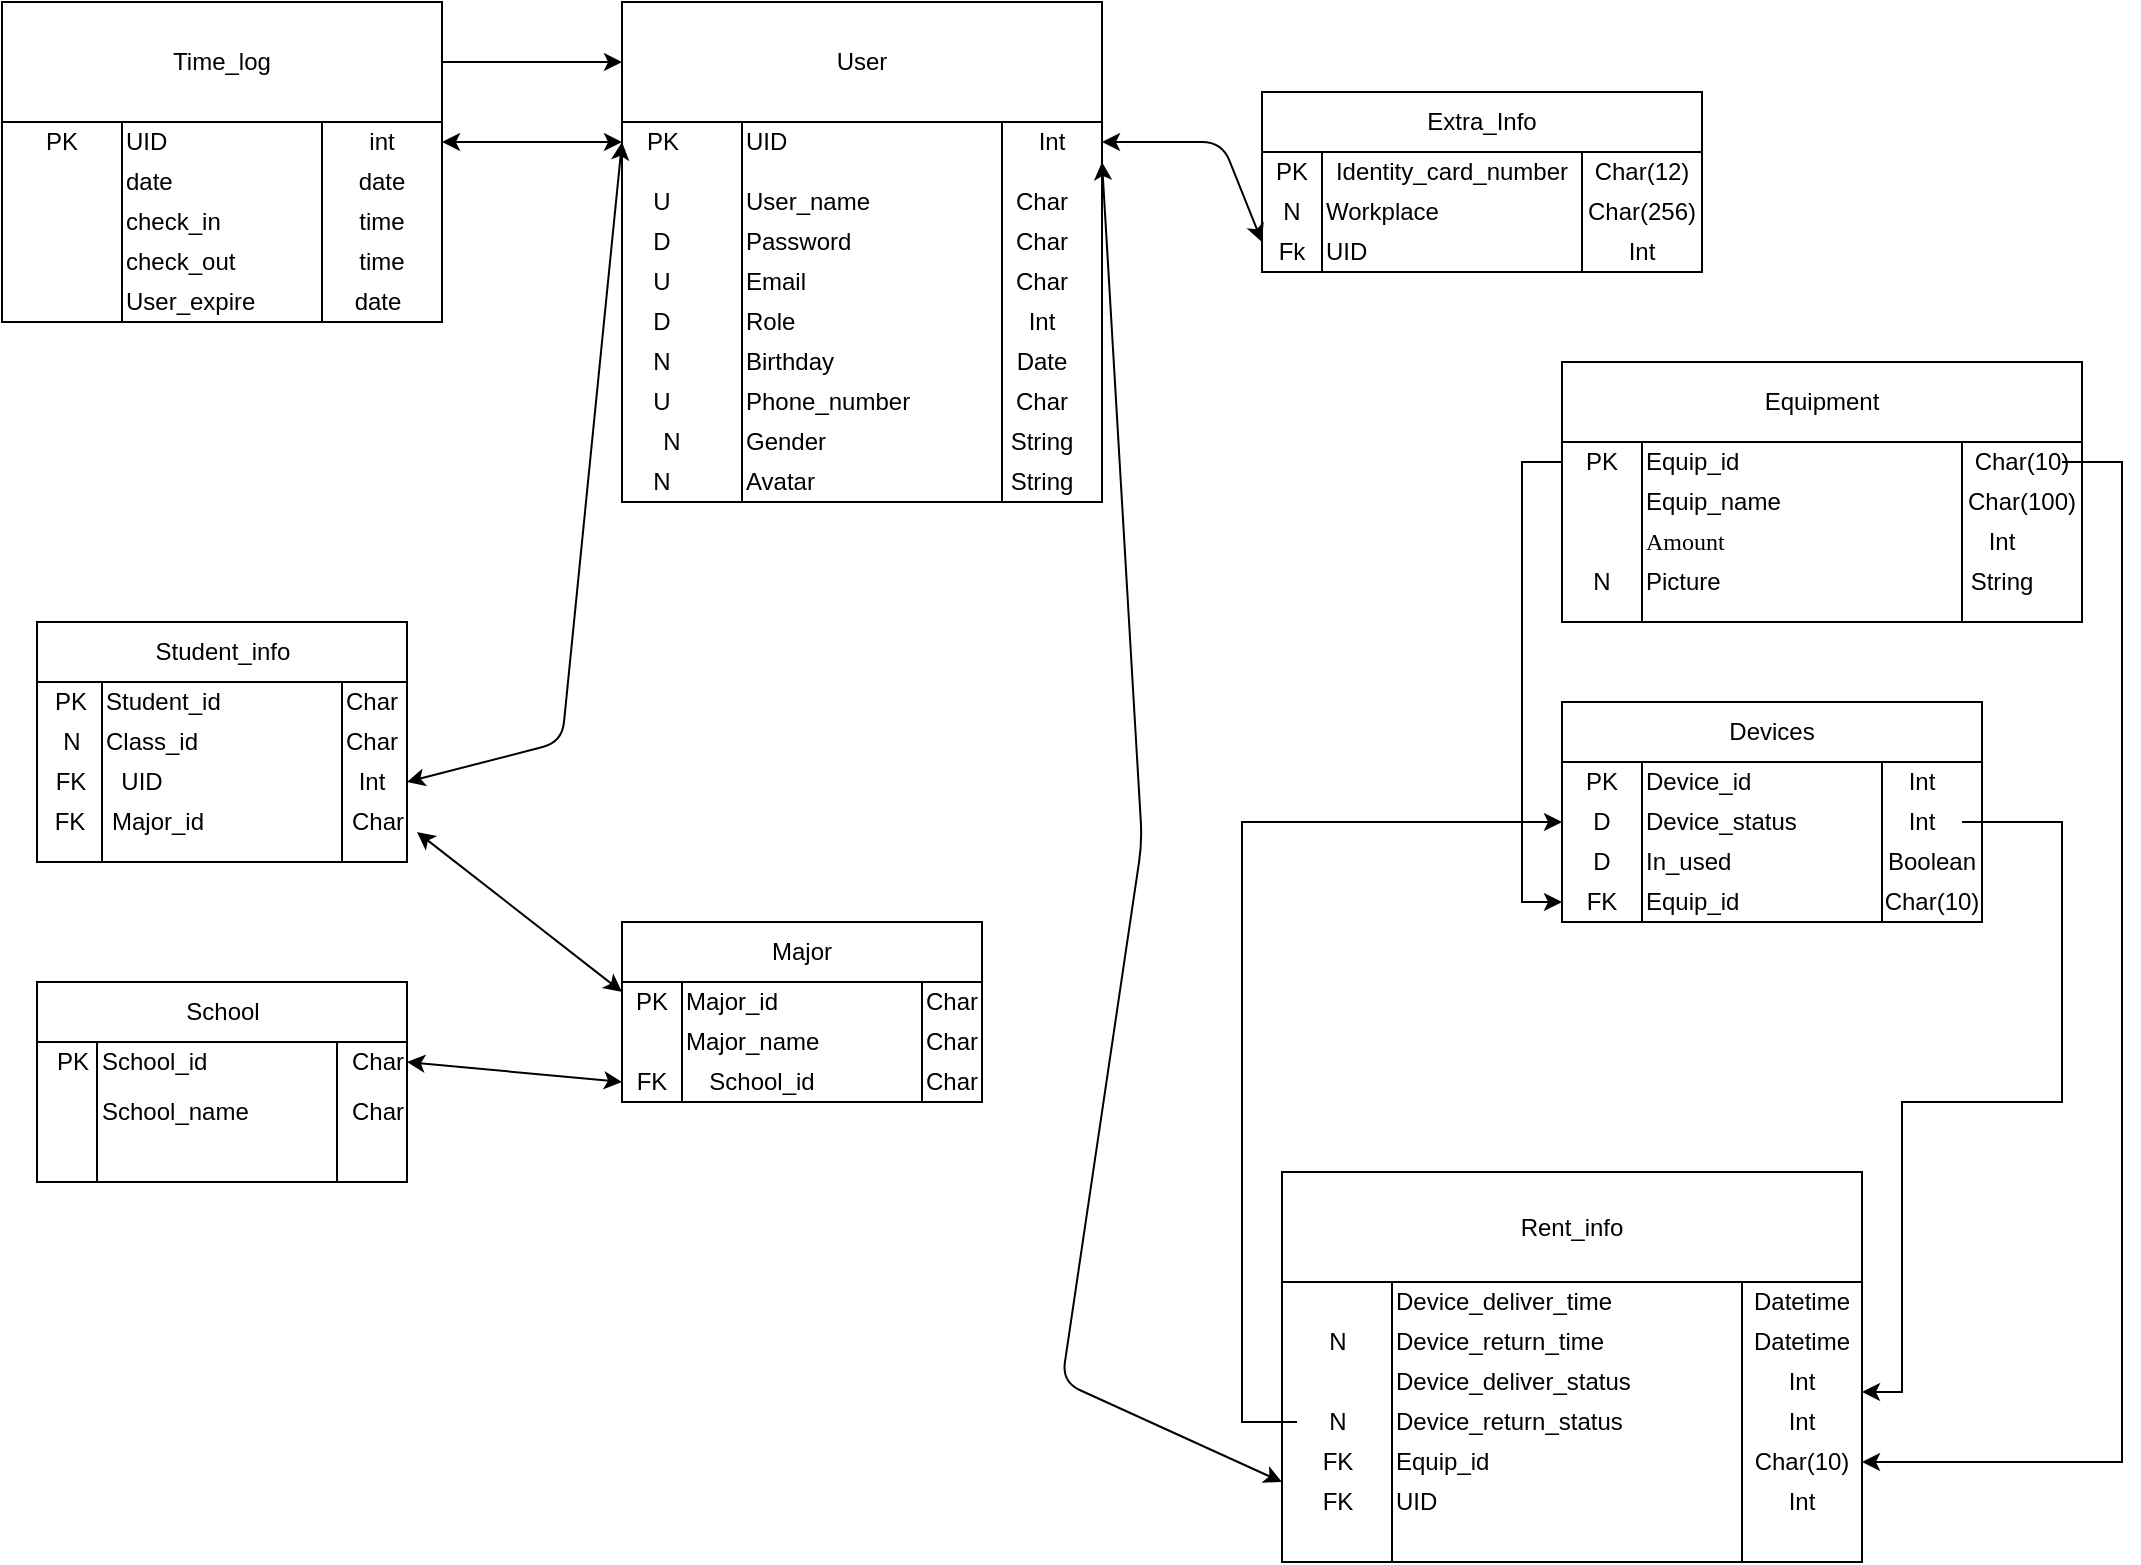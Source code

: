 <mxfile version="12.7.0" type="google"><diagram name="Page-1" id="2ca16b54-16f6-2749-3443-fa8db7711227"><mxGraphModel dx="1038" dy="615" grid="1" gridSize="10" guides="1" tooltips="1" connect="1" arrows="1" fold="1" page="1" pageScale="1" pageWidth="1100" pageHeight="850" background="#ffffff" math="0" shadow="0"><root><mxCell id="0"/><mxCell id="1" parent="0"/><mxCell id="hoWiqjxC1rPXnGem4fWG-3" value="Time_log" style="rounded=0;whiteSpace=wrap;html=1;" parent="1" vertex="1"><mxGeometry x="30" y="50" width="220" height="60" as="geometry"/></mxCell><mxCell id="hoWiqjxC1rPXnGem4fWG-4" value="" style="whiteSpace=wrap;html=1;aspect=fixed;" parent="1" vertex="1"><mxGeometry x="90" y="110" width="100" height="100" as="geometry"/></mxCell><mxCell id="hoWiqjxC1rPXnGem4fWG-5" value="&lt;div align=&quot;left&quot;&gt;&lt;br&gt;&lt;/div&gt;" style="rounded=0;whiteSpace=wrap;html=1;direction=south;" parent="1" vertex="1"><mxGeometry x="30" y="110" width="60" height="100" as="geometry"/></mxCell><mxCell id="hoWiqjxC1rPXnGem4fWG-6" value="" style="rounded=0;whiteSpace=wrap;html=1;direction=south;" parent="1" vertex="1"><mxGeometry x="190" y="110" width="60" height="100" as="geometry"/></mxCell><mxCell id="hoWiqjxC1rPXnGem4fWG-7" value="UID" style="text;html=1;strokeColor=none;fillColor=none;align=left;verticalAlign=middle;whiteSpace=wrap;rounded=0;" parent="1" vertex="1"><mxGeometry x="90" y="110" width="100" height="20" as="geometry"/></mxCell><mxCell id="hoWiqjxC1rPXnGem4fWG-8" value="&lt;div&gt;date&lt;/div&gt;" style="text;html=1;strokeColor=none;fillColor=none;align=left;verticalAlign=middle;whiteSpace=wrap;rounded=0;" parent="1" vertex="1"><mxGeometry x="90" y="130" width="100" height="20" as="geometry"/></mxCell><mxCell id="hoWiqjxC1rPXnGem4fWG-9" value="check_in" style="text;html=1;strokeColor=none;fillColor=none;align=left;verticalAlign=middle;whiteSpace=wrap;rounded=0;" parent="1" vertex="1"><mxGeometry x="90" y="150" width="100" height="20" as="geometry"/></mxCell><mxCell id="hoWiqjxC1rPXnGem4fWG-10" value="check_out" style="text;html=1;strokeColor=none;fillColor=none;align=left;verticalAlign=middle;whiteSpace=wrap;rounded=0;" parent="1" vertex="1"><mxGeometry x="90" y="170" width="100" height="20" as="geometry"/></mxCell><mxCell id="hoWiqjxC1rPXnGem4fWG-11" value="PK" style="text;html=1;strokeColor=none;fillColor=none;align=center;verticalAlign=middle;whiteSpace=wrap;rounded=0;" parent="1" vertex="1"><mxGeometry x="30" y="110" width="60" height="20" as="geometry"/></mxCell><mxCell id="hoWiqjxC1rPXnGem4fWG-12" value="int" style="text;html=1;strokeColor=none;fillColor=none;align=center;verticalAlign=middle;whiteSpace=wrap;rounded=0;" parent="1" vertex="1"><mxGeometry x="190" y="110" width="60" height="20" as="geometry"/></mxCell><mxCell id="hoWiqjxC1rPXnGem4fWG-13" value="date" style="text;html=1;strokeColor=none;fillColor=none;align=center;verticalAlign=middle;whiteSpace=wrap;rounded=0;" parent="1" vertex="1"><mxGeometry x="190" y="130" width="60" height="20" as="geometry"/></mxCell><mxCell id="hoWiqjxC1rPXnGem4fWG-14" value="time" style="text;html=1;strokeColor=none;fillColor=none;align=center;verticalAlign=middle;whiteSpace=wrap;rounded=0;" parent="1" vertex="1"><mxGeometry x="190" y="170" width="60" height="20" as="geometry"/></mxCell><mxCell id="hoWiqjxC1rPXnGem4fWG-15" value="time" style="text;html=1;strokeColor=none;fillColor=none;align=center;verticalAlign=middle;whiteSpace=wrap;rounded=0;" parent="1" vertex="1"><mxGeometry x="190" y="150" width="60" height="20" as="geometry"/></mxCell><mxCell id="hoWiqjxC1rPXnGem4fWG-17" value="" style="rounded=0;whiteSpace=wrap;html=1;" parent="1" vertex="1"><mxGeometry x="400" y="110" width="130" height="190" as="geometry"/></mxCell><mxCell id="hoWiqjxC1rPXnGem4fWG-18" value="User" style="rounded=0;whiteSpace=wrap;html=1;" parent="1" vertex="1"><mxGeometry x="340" y="50" width="240" height="60" as="geometry"/></mxCell><mxCell id="hoWiqjxC1rPXnGem4fWG-19" value="" style="rounded=0;whiteSpace=wrap;html=1;direction=south;" parent="1" vertex="1"><mxGeometry x="340" y="110" width="60" height="190" as="geometry"/></mxCell><mxCell id="hoWiqjxC1rPXnGem4fWG-20" value="" style="rounded=0;whiteSpace=wrap;html=1;direction=south;" parent="1" vertex="1"><mxGeometry x="530" y="110" width="50" height="190" as="geometry"/></mxCell><mxCell id="hoWiqjxC1rPXnGem4fWG-27" value="PK" style="text;html=1;align=center;verticalAlign=middle;resizable=0;points=[];autosize=1;" parent="1" vertex="1"><mxGeometry x="345" y="110" width="30" height="20" as="geometry"/></mxCell><mxCell id="hoWiqjxC1rPXnGem4fWG-30" value="Password" style="text;html=1;strokeColor=none;fillColor=none;align=left;verticalAlign=middle;whiteSpace=wrap;rounded=0;" parent="1" vertex="1"><mxGeometry x="400" y="160" width="90" height="20" as="geometry"/></mxCell><mxCell id="hoWiqjxC1rPXnGem4fWG-31" value="&lt;div align=&quot;left&quot;&gt;User_name&lt;/div&gt;" style="text;html=1;strokeColor=none;fillColor=none;align=left;verticalAlign=middle;whiteSpace=wrap;rounded=0;" parent="1" vertex="1"><mxGeometry x="400" y="140" width="90" height="20" as="geometry"/></mxCell><mxCell id="hoWiqjxC1rPXnGem4fWG-32" value="&lt;div align=&quot;left&quot;&gt;Email&lt;/div&gt;" style="text;html=1;strokeColor=none;fillColor=none;align=left;verticalAlign=middle;whiteSpace=wrap;rounded=0;" parent="1" vertex="1"><mxGeometry x="400" y="180" width="80" height="20" as="geometry"/></mxCell><mxCell id="hoWiqjxC1rPXnGem4fWG-33" value="Role" style="text;html=1;strokeColor=none;fillColor=none;align=left;verticalAlign=middle;whiteSpace=wrap;rounded=0;" parent="1" vertex="1"><mxGeometry x="400" y="200" width="100" height="20" as="geometry"/></mxCell><mxCell id="hoWiqjxC1rPXnGem4fWG-35" value="Birthday" style="text;html=1;strokeColor=none;fillColor=none;align=left;verticalAlign=middle;whiteSpace=wrap;rounded=0;" parent="1" vertex="1"><mxGeometry x="400" y="220" width="100" height="20" as="geometry"/></mxCell><mxCell id="hoWiqjxC1rPXnGem4fWG-36" value="Phone_number" style="text;html=1;strokeColor=none;fillColor=none;align=left;verticalAlign=middle;whiteSpace=wrap;rounded=0;" parent="1" vertex="1"><mxGeometry x="400" y="240" width="100" height="20" as="geometry"/></mxCell><mxCell id="hoWiqjxC1rPXnGem4fWG-38" value="D" style="text;html=1;strokeColor=none;fillColor=none;align=center;verticalAlign=middle;whiteSpace=wrap;rounded=0;" parent="1" vertex="1"><mxGeometry x="340" y="200" width="40" height="20" as="geometry"/></mxCell><mxCell id="hoWiqjxC1rPXnGem4fWG-39" value="U" style="text;html=1;strokeColor=none;fillColor=none;align=center;verticalAlign=middle;whiteSpace=wrap;rounded=0;" parent="1" vertex="1"><mxGeometry x="340" y="180" width="40" height="20" as="geometry"/></mxCell><mxCell id="hoWiqjxC1rPXnGem4fWG-40" value="U" style="text;html=1;strokeColor=none;fillColor=none;align=center;verticalAlign=middle;whiteSpace=wrap;rounded=0;" parent="1" vertex="1"><mxGeometry x="340" y="240" width="40" height="20" as="geometry"/></mxCell><mxCell id="hoWiqjxC1rPXnGem4fWG-41" value="N" style="text;html=1;strokeColor=none;fillColor=none;align=center;verticalAlign=middle;whiteSpace=wrap;rounded=0;" parent="1" vertex="1"><mxGeometry x="340" y="220" width="40" height="20" as="geometry"/></mxCell><mxCell id="hoWiqjxC1rPXnGem4fWG-42" value="D" style="text;html=1;strokeColor=none;fillColor=none;align=center;verticalAlign=middle;whiteSpace=wrap;rounded=0;" parent="1" vertex="1"><mxGeometry x="340" y="160" width="40" height="20" as="geometry"/></mxCell><mxCell id="hoWiqjxC1rPXnGem4fWG-43" value="Int" style="text;html=1;strokeColor=none;fillColor=none;align=center;verticalAlign=middle;whiteSpace=wrap;rounded=0;" parent="1" vertex="1"><mxGeometry x="530" y="110" width="50" height="20" as="geometry"/></mxCell><mxCell id="hoWiqjxC1rPXnGem4fWG-47" value="Char" style="text;html=1;strokeColor=none;fillColor=none;align=center;verticalAlign=middle;whiteSpace=wrap;rounded=0;" parent="1" vertex="1"><mxGeometry x="530" y="140" width="40" height="20" as="geometry"/></mxCell><mxCell id="hoWiqjxC1rPXnGem4fWG-48" value="Char" style="text;html=1;strokeColor=none;fillColor=none;align=center;verticalAlign=middle;whiteSpace=wrap;rounded=0;" parent="1" vertex="1"><mxGeometry x="530" y="160" width="40" height="20" as="geometry"/></mxCell><mxCell id="hoWiqjxC1rPXnGem4fWG-50" value="Char" style="text;html=1;strokeColor=none;fillColor=none;align=center;verticalAlign=middle;whiteSpace=wrap;rounded=0;" parent="1" vertex="1"><mxGeometry x="530" y="180" width="40" height="20" as="geometry"/></mxCell><mxCell id="hoWiqjxC1rPXnGem4fWG-51" value="Int" style="text;html=1;strokeColor=none;fillColor=none;align=center;verticalAlign=middle;whiteSpace=wrap;rounded=0;" parent="1" vertex="1"><mxGeometry x="530" y="200" width="40" height="20" as="geometry"/></mxCell><mxCell id="hoWiqjxC1rPXnGem4fWG-52" value="Date" style="text;html=1;strokeColor=none;fillColor=none;align=center;verticalAlign=middle;whiteSpace=wrap;rounded=0;" parent="1" vertex="1"><mxGeometry x="530" y="220" width="40" height="20" as="geometry"/></mxCell><mxCell id="hoWiqjxC1rPXnGem4fWG-53" value="Char" style="text;html=1;strokeColor=none;fillColor=none;align=center;verticalAlign=middle;whiteSpace=wrap;rounded=0;" parent="1" vertex="1"><mxGeometry x="530" y="240" width="40" height="20" as="geometry"/></mxCell><mxCell id="hoWiqjxC1rPXnGem4fWG-54" value="" style="endArrow=classic;html=1;entryX=0;entryY=0.5;entryDx=0;entryDy=0;" parent="1" target="hoWiqjxC1rPXnGem4fWG-18" edge="1"><mxGeometry width="50" height="50" relative="1" as="geometry"><mxPoint x="250" y="80" as="sourcePoint"/><mxPoint x="300" y="30" as="targetPoint"/></mxGeometry></mxCell><mxCell id="hoWiqjxC1rPXnGem4fWG-55" value="" style="endArrow=classic;startArrow=classic;html=1;" parent="1" edge="1"><mxGeometry width="50" height="50" relative="1" as="geometry"><mxPoint x="250" y="120" as="sourcePoint"/><mxPoint x="340" y="120" as="targetPoint"/></mxGeometry></mxCell><mxCell id="hoWiqjxC1rPXnGem4fWG-56" value="Student_info" style="rounded=0;whiteSpace=wrap;html=1;" parent="1" vertex="1"><mxGeometry x="47.5" y="360" width="185" height="30" as="geometry"/></mxCell><mxCell id="hoWiqjxC1rPXnGem4fWG-59" value="&lt;div align=&quot;left&quot;&gt;UID&lt;/div&gt;" style="text;html=1;strokeColor=none;fillColor=none;align=left;verticalAlign=middle;whiteSpace=wrap;rounded=0;" parent="1" vertex="1"><mxGeometry x="400" y="110" width="80" height="20" as="geometry"/></mxCell><mxCell id="hoWiqjxC1rPXnGem4fWG-60" value="" style="rounded=0;whiteSpace=wrap;html=1;" parent="1" vertex="1"><mxGeometry x="80" y="390" width="120" height="90" as="geometry"/></mxCell><mxCell id="hoWiqjxC1rPXnGem4fWG-61" value="" style="rounded=0;whiteSpace=wrap;html=1;direction=south;" parent="1" vertex="1"><mxGeometry x="47.5" y="390" width="32.5" height="90" as="geometry"/></mxCell><mxCell id="hoWiqjxC1rPXnGem4fWG-62" value="" style="rounded=0;whiteSpace=wrap;html=1;direction=south;" parent="1" vertex="1"><mxGeometry x="200" y="390" width="32.5" height="90" as="geometry"/></mxCell><mxCell id="hoWiqjxC1rPXnGem4fWG-63" value="PK" style="text;html=1;strokeColor=none;fillColor=none;align=center;verticalAlign=middle;whiteSpace=wrap;rounded=0;" parent="1" vertex="1"><mxGeometry x="47.5" y="390" width="32.5" height="20" as="geometry"/></mxCell><mxCell id="hoWiqjxC1rPXnGem4fWG-66" value="Student_id" style="text;html=1;strokeColor=none;fillColor=none;align=left;verticalAlign=middle;whiteSpace=wrap;rounded=0;" parent="1" vertex="1"><mxGeometry x="80" y="390" width="100" height="20" as="geometry"/></mxCell><mxCell id="hoWiqjxC1rPXnGem4fWG-67" value="&lt;div align=&quot;left&quot;&gt;Class_id&lt;/div&gt;" style="text;html=1;strokeColor=none;fillColor=none;align=left;verticalAlign=middle;whiteSpace=wrap;rounded=0;" parent="1" vertex="1"><mxGeometry x="80" y="410" width="80" height="20" as="geometry"/></mxCell><mxCell id="hoWiqjxC1rPXnGem4fWG-68" value="Char" style="text;html=1;strokeColor=none;fillColor=none;align=center;verticalAlign=middle;whiteSpace=wrap;rounded=0;" parent="1" vertex="1"><mxGeometry x="200" y="390" width="30" height="20" as="geometry"/></mxCell><mxCell id="hoWiqjxC1rPXnGem4fWG-69" value="Char" style="text;html=1;strokeColor=none;fillColor=none;align=center;verticalAlign=middle;whiteSpace=wrap;rounded=0;" parent="1" vertex="1"><mxGeometry x="200" y="410" width="30" height="20" as="geometry"/></mxCell><mxCell id="hoWiqjxC1rPXnGem4fWG-70" value="UID" style="text;html=1;strokeColor=none;fillColor=none;align=center;verticalAlign=middle;whiteSpace=wrap;rounded=0;" parent="1" vertex="1"><mxGeometry x="80" y="430" width="40" height="20" as="geometry"/></mxCell><mxCell id="hoWiqjxC1rPXnGem4fWG-71" value="FK" style="text;html=1;strokeColor=none;fillColor=none;align=center;verticalAlign=middle;whiteSpace=wrap;rounded=0;" parent="1" vertex="1"><mxGeometry x="47.5" y="430" width="32.5" height="20" as="geometry"/></mxCell><mxCell id="hoWiqjxC1rPXnGem4fWG-72" value="Int" style="text;html=1;strokeColor=none;fillColor=none;align=center;verticalAlign=middle;whiteSpace=wrap;rounded=0;" parent="1" vertex="1"><mxGeometry x="200" y="430" width="30" height="20" as="geometry"/></mxCell><mxCell id="hoWiqjxC1rPXnGem4fWG-75" value="" style="endArrow=classic;startArrow=classic;html=1;" parent="1" edge="1"><mxGeometry width="50" height="50" relative="1" as="geometry"><mxPoint x="232.5" y="440" as="sourcePoint"/><mxPoint x="340" y="120" as="targetPoint"/><Array as="points"><mxPoint x="310" y="420"/></Array></mxGeometry></mxCell><mxCell id="hoWiqjxC1rPXnGem4fWG-76" value="&lt;div align=&quot;center&quot;&gt;School&lt;/div&gt;" style="rounded=0;whiteSpace=wrap;html=1;align=center;" parent="1" vertex="1"><mxGeometry x="47.5" y="540" width="185" height="30" as="geometry"/></mxCell><mxCell id="hoWiqjxC1rPXnGem4fWG-77" value="" style="rounded=0;whiteSpace=wrap;html=1;align=left;direction=south;" parent="1" vertex="1"><mxGeometry x="47.5" y="570" width="30" height="70" as="geometry"/></mxCell><mxCell id="hoWiqjxC1rPXnGem4fWG-78" value="" style="rounded=0;whiteSpace=wrap;html=1;align=left;" parent="1" vertex="1"><mxGeometry x="77.5" y="570" width="120" height="70" as="geometry"/></mxCell><mxCell id="hoWiqjxC1rPXnGem4fWG-79" value="" style="rounded=0;whiteSpace=wrap;html=1;align=left;direction=south;" parent="1" vertex="1"><mxGeometry x="197.5" y="570" width="35" height="70" as="geometry"/></mxCell><mxCell id="hoWiqjxC1rPXnGem4fWG-80" value="PK" style="text;html=1;strokeColor=none;fillColor=none;align=center;verticalAlign=middle;whiteSpace=wrap;rounded=0;" parent="1" vertex="1"><mxGeometry x="47.5" y="570" width="35" height="20" as="geometry"/></mxCell><mxCell id="hoWiqjxC1rPXnGem4fWG-81" value="School_id" style="text;html=1;strokeColor=none;fillColor=none;align=left;verticalAlign=middle;whiteSpace=wrap;rounded=0;" parent="1" vertex="1"><mxGeometry x="77.5" y="570" width="75" height="20" as="geometry"/></mxCell><mxCell id="hoWiqjxC1rPXnGem4fWG-82" value="School_name" style="text;html=1;strokeColor=none;fillColor=none;align=left;verticalAlign=middle;whiteSpace=wrap;rounded=0;" parent="1" vertex="1"><mxGeometry x="77.5" y="595" width="95" height="20" as="geometry"/></mxCell><mxCell id="hoWiqjxC1rPXnGem4fWG-83" value="Char" style="text;html=1;strokeColor=none;fillColor=none;align=center;verticalAlign=middle;whiteSpace=wrap;rounded=0;" parent="1" vertex="1"><mxGeometry x="197.5" y="570" width="40" height="20" as="geometry"/></mxCell><mxCell id="hoWiqjxC1rPXnGem4fWG-84" value="Char" style="text;html=1;strokeColor=none;fillColor=none;align=center;verticalAlign=middle;whiteSpace=wrap;rounded=0;" parent="1" vertex="1"><mxGeometry x="197.5" y="595" width="40" height="20" as="geometry"/></mxCell><mxCell id="hoWiqjxC1rPXnGem4fWG-85" value="&lt;div align=&quot;center&quot;&gt;Major&lt;/div&gt;" style="rounded=0;whiteSpace=wrap;html=1;align=center;" parent="1" vertex="1"><mxGeometry x="340" y="510" width="180" height="30" as="geometry"/></mxCell><mxCell id="hoWiqjxC1rPXnGem4fWG-86" value="" style="rounded=0;whiteSpace=wrap;html=1;align=left;" parent="1" vertex="1"><mxGeometry x="370" y="540" width="120" height="60" as="geometry"/></mxCell><mxCell id="hoWiqjxC1rPXnGem4fWG-87" value="" style="rounded=0;whiteSpace=wrap;html=1;align=left;direction=south;" parent="1" vertex="1"><mxGeometry x="340" y="540" width="30" height="60" as="geometry"/></mxCell><mxCell id="hoWiqjxC1rPXnGem4fWG-88" value="" style="rounded=0;whiteSpace=wrap;html=1;align=left;direction=south;" parent="1" vertex="1"><mxGeometry x="490" y="540" width="30" height="60" as="geometry"/></mxCell><mxCell id="hoWiqjxC1rPXnGem4fWG-89" value="PK" style="text;html=1;strokeColor=none;fillColor=none;align=center;verticalAlign=middle;whiteSpace=wrap;rounded=0;" parent="1" vertex="1"><mxGeometry x="335" y="540" width="40" height="20" as="geometry"/></mxCell><mxCell id="hoWiqjxC1rPXnGem4fWG-90" value="N" style="text;html=1;strokeColor=none;fillColor=none;align=center;verticalAlign=middle;whiteSpace=wrap;rounded=0;" parent="1" vertex="1"><mxGeometry x="45" y="410" width="40" height="20" as="geometry"/></mxCell><mxCell id="hoWiqjxC1rPXnGem4fWG-93" value="&lt;div align=&quot;left&quot;&gt;Major_id&lt;/div&gt;" style="text;html=1;strokeColor=none;fillColor=none;align=left;verticalAlign=middle;whiteSpace=wrap;rounded=0;" parent="1" vertex="1"><mxGeometry x="370" y="540" width="90" height="20" as="geometry"/></mxCell><mxCell id="hoWiqjxC1rPXnGem4fWG-94" value="Major_name" style="text;html=1;strokeColor=none;fillColor=none;align=left;verticalAlign=middle;whiteSpace=wrap;rounded=0;" parent="1" vertex="1"><mxGeometry x="370" y="560" width="110" height="20" as="geometry"/></mxCell><mxCell id="hoWiqjxC1rPXnGem4fWG-95" value="FK" style="text;html=1;strokeColor=none;fillColor=none;align=center;verticalAlign=middle;whiteSpace=wrap;rounded=0;" parent="1" vertex="1"><mxGeometry x="340" y="580" width="30" height="20" as="geometry"/></mxCell><mxCell id="hoWiqjxC1rPXnGem4fWG-96" value="School_id" style="text;html=1;strokeColor=none;fillColor=none;align=center;verticalAlign=middle;whiteSpace=wrap;rounded=0;" parent="1" vertex="1"><mxGeometry x="370" y="580" width="80" height="20" as="geometry"/></mxCell><mxCell id="hoWiqjxC1rPXnGem4fWG-97" value="Char" style="text;html=1;strokeColor=none;fillColor=none;align=center;verticalAlign=middle;whiteSpace=wrap;rounded=0;" parent="1" vertex="1"><mxGeometry x="490" y="540" width="30" height="20" as="geometry"/></mxCell><mxCell id="hoWiqjxC1rPXnGem4fWG-98" value="Char" style="text;html=1;strokeColor=none;fillColor=none;align=center;verticalAlign=middle;whiteSpace=wrap;rounded=0;" parent="1" vertex="1"><mxGeometry x="490" y="560" width="30" height="20" as="geometry"/></mxCell><mxCell id="hoWiqjxC1rPXnGem4fWG-99" value="Char" style="text;html=1;strokeColor=none;fillColor=none;align=center;verticalAlign=middle;whiteSpace=wrap;rounded=0;" parent="1" vertex="1"><mxGeometry x="490" y="580" width="30" height="20" as="geometry"/></mxCell><mxCell id="hoWiqjxC1rPXnGem4fWG-108" value="&lt;div align=&quot;center&quot;&gt;Extra_Info&lt;/div&gt;" style="rounded=0;whiteSpace=wrap;html=1;align=center;" parent="1" vertex="1"><mxGeometry x="660" y="95" width="220" height="30" as="geometry"/></mxCell><mxCell id="hoWiqjxC1rPXnGem4fWG-109" value="U" style="text;html=1;strokeColor=none;fillColor=none;align=center;verticalAlign=middle;whiteSpace=wrap;rounded=0;" parent="1" vertex="1"><mxGeometry x="340" y="140" width="40" height="20" as="geometry"/></mxCell><mxCell id="hoWiqjxC1rPXnGem4fWG-110" value="" style="rounded=0;whiteSpace=wrap;html=1;align=left;" parent="1" vertex="1"><mxGeometry x="690" y="125" width="130" height="60" as="geometry"/></mxCell><mxCell id="hoWiqjxC1rPXnGem4fWG-111" value="" style="rounded=0;whiteSpace=wrap;html=1;align=left;direction=south;" parent="1" vertex="1"><mxGeometry x="660" y="125" width="30" height="60" as="geometry"/></mxCell><mxCell id="hoWiqjxC1rPXnGem4fWG-113" value="" style="rounded=0;whiteSpace=wrap;html=1;align=left;direction=south;" parent="1" vertex="1"><mxGeometry x="820" y="125" width="60" height="60" as="geometry"/></mxCell><mxCell id="hoWiqjxC1rPXnGem4fWG-114" value="PK" style="text;html=1;strokeColor=none;fillColor=none;align=center;verticalAlign=middle;whiteSpace=wrap;rounded=0;" parent="1" vertex="1"><mxGeometry x="660" y="125" width="30" height="20" as="geometry"/></mxCell><mxCell id="hoWiqjxC1rPXnGem4fWG-115" value="Identity_card_number" style="text;html=1;strokeColor=none;fillColor=none;align=center;verticalAlign=middle;whiteSpace=wrap;rounded=0;" parent="1" vertex="1"><mxGeometry x="690" y="125" width="130" height="20" as="geometry"/></mxCell><mxCell id="hoWiqjxC1rPXnGem4fWG-116" value="N" style="text;html=1;strokeColor=none;fillColor=none;align=center;verticalAlign=middle;whiteSpace=wrap;rounded=0;" parent="1" vertex="1"><mxGeometry x="660" y="145" width="30" height="20" as="geometry"/></mxCell><mxCell id="hoWiqjxC1rPXnGem4fWG-117" value="&lt;div align=&quot;left&quot;&gt;Workplace&lt;/div&gt;" style="text;html=1;strokeColor=none;fillColor=none;align=left;verticalAlign=middle;whiteSpace=wrap;rounded=0;" parent="1" vertex="1"><mxGeometry x="690" y="145" width="110" height="20" as="geometry"/></mxCell><mxCell id="hoWiqjxC1rPXnGem4fWG-118" value="Char(12)" style="text;html=1;strokeColor=none;fillColor=none;align=center;verticalAlign=middle;whiteSpace=wrap;rounded=0;" parent="1" vertex="1"><mxGeometry x="830" y="125" width="40" height="20" as="geometry"/></mxCell><mxCell id="hoWiqjxC1rPXnGem4fWG-119" value="Char(256)" style="text;html=1;strokeColor=none;fillColor=none;align=center;verticalAlign=middle;whiteSpace=wrap;rounded=0;" parent="1" vertex="1"><mxGeometry x="825" y="145" width="50" height="20" as="geometry"/></mxCell><mxCell id="hoWiqjxC1rPXnGem4fWG-120" value="Fk" style="text;html=1;strokeColor=none;fillColor=none;align=center;verticalAlign=middle;whiteSpace=wrap;rounded=0;" parent="1" vertex="1"><mxGeometry x="660" y="165" width="30" height="20" as="geometry"/></mxCell><mxCell id="hoWiqjxC1rPXnGem4fWG-121" value="UID" style="text;html=1;strokeColor=none;fillColor=none;align=left;verticalAlign=middle;whiteSpace=wrap;rounded=0;" parent="1" vertex="1"><mxGeometry x="690" y="165" width="110" height="20" as="geometry"/></mxCell><mxCell id="hoWiqjxC1rPXnGem4fWG-122" value="&lt;div&gt;Int&lt;/div&gt;" style="text;html=1;strokeColor=none;fillColor=none;align=center;verticalAlign=middle;whiteSpace=wrap;rounded=0;" parent="1" vertex="1"><mxGeometry x="830" y="165" width="40" height="20" as="geometry"/></mxCell><mxCell id="hoWiqjxC1rPXnGem4fWG-126" value="" style="endArrow=classic;startArrow=classic;html=1;entryX=0;entryY=0.25;entryDx=0;entryDy=0;" parent="1" target="hoWiqjxC1rPXnGem4fWG-120" edge="1"><mxGeometry width="50" height="50" relative="1" as="geometry"><mxPoint x="580" y="120" as="sourcePoint"/><mxPoint x="630" y="70" as="targetPoint"/><Array as="points"><mxPoint x="640" y="120"/></Array></mxGeometry></mxCell><mxCell id="hoWiqjxC1rPXnGem4fWG-127" value="&lt;div align=&quot;center&quot;&gt;Equipment&lt;/div&gt;" style="rounded=0;whiteSpace=wrap;html=1;align=center;" parent="1" vertex="1"><mxGeometry x="810" y="230" width="260" height="40" as="geometry"/></mxCell><mxCell id="hoWiqjxC1rPXnGem4fWG-128" value="" style="rounded=0;whiteSpace=wrap;html=1;align=left;" parent="1" vertex="1"><mxGeometry x="850" y="270" width="160" height="90" as="geometry"/></mxCell><mxCell id="hoWiqjxC1rPXnGem4fWG-129" value="" style="rounded=0;whiteSpace=wrap;html=1;align=left;direction=south;" parent="1" vertex="1"><mxGeometry x="810" y="270" width="40" height="90" as="geometry"/></mxCell><mxCell id="hoWiqjxC1rPXnGem4fWG-130" value="" style="rounded=0;whiteSpace=wrap;html=1;align=left;direction=south;" parent="1" vertex="1"><mxGeometry x="1010" y="270" width="60" height="90" as="geometry"/></mxCell><mxCell id="hoWiqjxC1rPXnGem4fWG-162" style="edgeStyle=orthogonalEdgeStyle;rounded=0;orthogonalLoop=1;jettySize=auto;html=1;entryX=0;entryY=0.5;entryDx=0;entryDy=0;" parent="1" source="hoWiqjxC1rPXnGem4fWG-131" target="hoWiqjxC1rPXnGem4fWG-157" edge="1"><mxGeometry relative="1" as="geometry"><Array as="points"><mxPoint x="790" y="280"/><mxPoint x="790" y="500"/></Array></mxGeometry></mxCell><mxCell id="hoWiqjxC1rPXnGem4fWG-131" value="PK" style="text;html=1;strokeColor=none;fillColor=none;align=center;verticalAlign=middle;whiteSpace=wrap;rounded=0;" parent="1" vertex="1"><mxGeometry x="810" y="270" width="40" height="20" as="geometry"/></mxCell><mxCell id="hoWiqjxC1rPXnGem4fWG-132" value="&lt;div align=&quot;left&quot;&gt;Equip_id&lt;/div&gt;" style="text;html=1;strokeColor=none;fillColor=none;align=left;verticalAlign=middle;whiteSpace=wrap;rounded=0;" parent="1" vertex="1"><mxGeometry x="850" y="270" width="130" height="20" as="geometry"/></mxCell><mxCell id="hoWiqjxC1rPXnGem4fWG-133" value="&lt;div align=&quot;left&quot;&gt;Equip_name&lt;/div&gt;" style="text;html=1;strokeColor=none;fillColor=none;align=left;verticalAlign=middle;whiteSpace=wrap;rounded=0;" parent="1" vertex="1"><mxGeometry x="850" y="290" width="120" height="20" as="geometry"/></mxCell><mxCell id="hoWiqjxC1rPXnGem4fWG-134" value="&lt;font face=&quot;Times New Roman&quot;&gt;Amount&lt;/font&gt;" style="text;html=1;strokeColor=none;fillColor=none;align=left;verticalAlign=middle;whiteSpace=wrap;rounded=0;" parent="1" vertex="1"><mxGeometry x="850" y="310" width="80" height="20" as="geometry"/></mxCell><mxCell id="hoWiqjxC1rPXnGem4fWG-135" value="Picture" style="text;html=1;strokeColor=none;fillColor=none;align=left;verticalAlign=middle;whiteSpace=wrap;rounded=0;" parent="1" vertex="1"><mxGeometry x="850" y="330" width="80" height="20" as="geometry"/></mxCell><mxCell id="hoWiqjxC1rPXnGem4fWG-190" style="edgeStyle=orthogonalEdgeStyle;rounded=0;orthogonalLoop=1;jettySize=auto;html=1;entryX=1;entryY=0.5;entryDx=0;entryDy=0;" parent="1" source="hoWiqjxC1rPXnGem4fWG-136" target="hoWiqjxC1rPXnGem4fWG-189" edge="1"><mxGeometry relative="1" as="geometry"><Array as="points"><mxPoint x="1090" y="280"/><mxPoint x="1090" y="780"/></Array></mxGeometry></mxCell><mxCell id="hoWiqjxC1rPXnGem4fWG-136" value="Char(10)" style="text;html=1;strokeColor=none;fillColor=none;align=center;verticalAlign=middle;whiteSpace=wrap;rounded=0;" parent="1" vertex="1"><mxGeometry x="1020" y="270" width="40" height="20" as="geometry"/></mxCell><mxCell id="hoWiqjxC1rPXnGem4fWG-137" value="Char(100)" style="text;html=1;strokeColor=none;fillColor=none;align=center;verticalAlign=middle;whiteSpace=wrap;rounded=0;" parent="1" vertex="1"><mxGeometry x="1020" y="290" width="40" height="20" as="geometry"/></mxCell><mxCell id="hoWiqjxC1rPXnGem4fWG-138" value="Int" style="text;html=1;strokeColor=none;fillColor=none;align=center;verticalAlign=middle;whiteSpace=wrap;rounded=0;" parent="1" vertex="1"><mxGeometry x="1010" y="310" width="40" height="20" as="geometry"/></mxCell><mxCell id="hoWiqjxC1rPXnGem4fWG-139" value="String" style="text;html=1;strokeColor=none;fillColor=none;align=center;verticalAlign=middle;whiteSpace=wrap;rounded=0;" parent="1" vertex="1"><mxGeometry x="1010" y="330" width="40" height="20" as="geometry"/></mxCell><mxCell id="hoWiqjxC1rPXnGem4fWG-141" value="&lt;div align=&quot;center&quot;&gt;Devices&lt;/div&gt;" style="rounded=0;whiteSpace=wrap;html=1;align=center;" parent="1" vertex="1"><mxGeometry x="810" y="400" width="210" height="30" as="geometry"/></mxCell><mxCell id="hoWiqjxC1rPXnGem4fWG-142" value="" style="rounded=0;whiteSpace=wrap;html=1;align=left;" parent="1" vertex="1"><mxGeometry x="850" y="430" width="120" height="80" as="geometry"/></mxCell><mxCell id="hoWiqjxC1rPXnGem4fWG-143" value="" style="rounded=0;whiteSpace=wrap;html=1;align=left;direction=south;" parent="1" vertex="1"><mxGeometry x="810" y="430" width="40" height="80" as="geometry"/></mxCell><mxCell id="hoWiqjxC1rPXnGem4fWG-144" value="" style="rounded=0;whiteSpace=wrap;html=1;align=left;direction=south;" parent="1" vertex="1"><mxGeometry x="970" y="430" width="50" height="80" as="geometry"/></mxCell><mxCell id="hoWiqjxC1rPXnGem4fWG-145" value="&lt;div align=&quot;left&quot;&gt;User_expire&lt;/div&gt;" style="text;html=1;strokeColor=none;fillColor=none;align=left;verticalAlign=middle;whiteSpace=wrap;rounded=0;" parent="1" vertex="1"><mxGeometry x="90" y="190" width="100" height="20" as="geometry"/></mxCell><mxCell id="hoWiqjxC1rPXnGem4fWG-146" value="date" style="text;html=1;strokeColor=none;fillColor=none;align=center;verticalAlign=middle;whiteSpace=wrap;rounded=0;" parent="1" vertex="1"><mxGeometry x="197.5" y="190" width="40" height="20" as="geometry"/></mxCell><mxCell id="hoWiqjxC1rPXnGem4fWG-147" value="PK" style="text;html=1;strokeColor=none;fillColor=none;align=center;verticalAlign=middle;whiteSpace=wrap;rounded=0;" parent="1" vertex="1"><mxGeometry x="810" y="430" width="40" height="20" as="geometry"/></mxCell><mxCell id="hoWiqjxC1rPXnGem4fWG-148" value="Device_id" style="text;html=1;strokeColor=none;fillColor=none;align=left;verticalAlign=middle;whiteSpace=wrap;rounded=0;" parent="1" vertex="1"><mxGeometry x="850" y="430" width="90" height="20" as="geometry"/></mxCell><mxCell id="hoWiqjxC1rPXnGem4fWG-149" value="&lt;div align=&quot;left&quot;&gt;Device_status&lt;/div&gt;" style="text;html=1;strokeColor=none;fillColor=none;align=left;verticalAlign=middle;whiteSpace=wrap;rounded=0;" parent="1" vertex="1"><mxGeometry x="850" y="450" width="100" height="20" as="geometry"/></mxCell><mxCell id="hoWiqjxC1rPXnGem4fWG-150" value="D" style="text;html=1;strokeColor=none;fillColor=none;align=center;verticalAlign=middle;whiteSpace=wrap;rounded=0;" parent="1" vertex="1"><mxGeometry x="810" y="450" width="40" height="20" as="geometry"/></mxCell><mxCell id="hoWiqjxC1rPXnGem4fWG-151" value="N" style="text;html=1;strokeColor=none;fillColor=none;align=center;verticalAlign=middle;whiteSpace=wrap;rounded=0;" parent="1" vertex="1"><mxGeometry x="810" y="330" width="40" height="20" as="geometry"/></mxCell><mxCell id="hoWiqjxC1rPXnGem4fWG-152" value="In_used" style="text;html=1;strokeColor=none;fillColor=none;align=left;verticalAlign=middle;whiteSpace=wrap;rounded=0;" parent="1" vertex="1"><mxGeometry x="850" y="470" width="60" height="20" as="geometry"/></mxCell><mxCell id="hoWiqjxC1rPXnGem4fWG-153" value="D" style="text;html=1;strokeColor=none;fillColor=none;align=center;verticalAlign=middle;whiteSpace=wrap;rounded=0;" parent="1" vertex="1"><mxGeometry x="810" y="470" width="40" height="20" as="geometry"/></mxCell><mxCell id="hoWiqjxC1rPXnGem4fWG-154" value="Int" style="text;html=1;strokeColor=none;fillColor=none;align=center;verticalAlign=middle;whiteSpace=wrap;rounded=0;" parent="1" vertex="1"><mxGeometry x="970" y="430" width="40" height="20" as="geometry"/></mxCell><mxCell id="hoWiqjxC1rPXnGem4fWG-185" style="edgeStyle=orthogonalEdgeStyle;rounded=0;orthogonalLoop=1;jettySize=auto;html=1;entryX=1;entryY=0.75;entryDx=0;entryDy=0;" parent="1" source="hoWiqjxC1rPXnGem4fWG-155" target="hoWiqjxC1rPXnGem4fWG-179" edge="1"><mxGeometry relative="1" as="geometry"><Array as="points"><mxPoint x="1060" y="460"/><mxPoint x="1060" y="600"/><mxPoint x="980" y="600"/><mxPoint x="980" y="745"/></Array></mxGeometry></mxCell><mxCell id="hoWiqjxC1rPXnGem4fWG-155" value="Int" style="text;html=1;strokeColor=none;fillColor=none;align=center;verticalAlign=middle;whiteSpace=wrap;rounded=0;" parent="1" vertex="1"><mxGeometry x="970" y="450" width="40" height="20" as="geometry"/></mxCell><mxCell id="hoWiqjxC1rPXnGem4fWG-156" value="Boolean" style="text;html=1;strokeColor=none;fillColor=none;align=center;verticalAlign=middle;whiteSpace=wrap;rounded=0;" parent="1" vertex="1"><mxGeometry x="975" y="470" width="40" height="20" as="geometry"/></mxCell><mxCell id="hoWiqjxC1rPXnGem4fWG-157" value="FK" style="text;html=1;strokeColor=none;fillColor=none;align=center;verticalAlign=middle;whiteSpace=wrap;rounded=0;" parent="1" vertex="1"><mxGeometry x="810" y="490" width="40" height="20" as="geometry"/></mxCell><mxCell id="hoWiqjxC1rPXnGem4fWG-158" value="&lt;div align=&quot;left&quot;&gt;Equip_id&lt;/div&gt;" style="text;html=1;strokeColor=none;fillColor=none;align=left;verticalAlign=middle;whiteSpace=wrap;rounded=0;" parent="1" vertex="1"><mxGeometry x="850" y="490" width="110" height="20" as="geometry"/></mxCell><mxCell id="hoWiqjxC1rPXnGem4fWG-161" value="Char(10)" style="text;html=1;strokeColor=none;fillColor=none;align=center;verticalAlign=middle;whiteSpace=wrap;rounded=0;" parent="1" vertex="1"><mxGeometry x="975" y="490" width="40" height="20" as="geometry"/></mxCell><mxCell id="hoWiqjxC1rPXnGem4fWG-164" value="Rent_info" style="rounded=0;whiteSpace=wrap;html=1;align=center;" parent="1" vertex="1"><mxGeometry x="670" y="635" width="290" height="55" as="geometry"/></mxCell><mxCell id="hoWiqjxC1rPXnGem4fWG-165" value="" style="rounded=0;whiteSpace=wrap;html=1;align=left;" parent="1" vertex="1"><mxGeometry x="725" y="690" width="175" height="140" as="geometry"/></mxCell><mxCell id="hoWiqjxC1rPXnGem4fWG-166" value="" style="rounded=0;whiteSpace=wrap;html=1;align=left;direction=south;" parent="1" vertex="1"><mxGeometry x="670" y="690" width="55" height="140" as="geometry"/></mxCell><mxCell id="hoWiqjxC1rPXnGem4fWG-169" value="" style="rounded=0;whiteSpace=wrap;html=1;align=left;direction=south;" parent="1" vertex="1"><mxGeometry x="900" y="690" width="60" height="140" as="geometry"/></mxCell><mxCell id="hoWiqjxC1rPXnGem4fWG-170" value="Device_deliver_time" style="text;html=1;strokeColor=none;fillColor=none;align=left;verticalAlign=middle;whiteSpace=wrap;rounded=0;" parent="1" vertex="1"><mxGeometry x="725" y="690" width="165" height="20" as="geometry"/></mxCell><mxCell id="hoWiqjxC1rPXnGem4fWG-172" value="Device_return_time" style="text;html=1;strokeColor=none;fillColor=none;align=left;verticalAlign=middle;whiteSpace=wrap;rounded=0;" parent="1" vertex="1"><mxGeometry x="725" y="710" width="165" height="20" as="geometry"/></mxCell><mxCell id="hoWiqjxC1rPXnGem4fWG-173" value="Device_deliver_status" style="text;html=1;strokeColor=none;fillColor=none;align=left;verticalAlign=middle;whiteSpace=wrap;rounded=0;" parent="1" vertex="1"><mxGeometry x="725" y="730" width="165" height="20" as="geometry"/></mxCell><mxCell id="hoWiqjxC1rPXnGem4fWG-174" value="Device_return_status" style="text;html=1;strokeColor=none;fillColor=none;align=left;verticalAlign=middle;whiteSpace=wrap;rounded=0;" parent="1" vertex="1"><mxGeometry x="725" y="750" width="165" height="20" as="geometry"/></mxCell><mxCell id="hoWiqjxC1rPXnGem4fWG-176" value="Datetime" style="text;html=1;strokeColor=none;fillColor=none;align=center;verticalAlign=middle;whiteSpace=wrap;rounded=0;" parent="1" vertex="1"><mxGeometry x="900" y="690" width="60" height="20" as="geometry"/></mxCell><mxCell id="hoWiqjxC1rPXnGem4fWG-177" value="Datetime" style="text;html=1;strokeColor=none;fillColor=none;align=center;verticalAlign=middle;whiteSpace=wrap;rounded=0;" parent="1" vertex="1"><mxGeometry x="900" y="710" width="60" height="20" as="geometry"/></mxCell><mxCell id="hoWiqjxC1rPXnGem4fWG-179" value="Int" style="text;html=1;strokeColor=none;fillColor=none;align=center;verticalAlign=middle;whiteSpace=wrap;rounded=0;" parent="1" vertex="1"><mxGeometry x="900" y="730" width="60" height="20" as="geometry"/></mxCell><mxCell id="hoWiqjxC1rPXnGem4fWG-180" value="Int" style="text;html=1;strokeColor=none;fillColor=none;align=center;verticalAlign=middle;whiteSpace=wrap;rounded=0;" parent="1" vertex="1"><mxGeometry x="910" y="750" width="40" height="20" as="geometry"/></mxCell><mxCell id="hoWiqjxC1rPXnGem4fWG-183" value="N" style="text;html=1;strokeColor=none;fillColor=none;align=center;verticalAlign=middle;whiteSpace=wrap;rounded=0;" parent="1" vertex="1"><mxGeometry x="677.5" y="710" width="40" height="20" as="geometry"/></mxCell><mxCell id="hoWiqjxC1rPXnGem4fWG-186" style="edgeStyle=orthogonalEdgeStyle;rounded=0;orthogonalLoop=1;jettySize=auto;html=1;entryX=0;entryY=0.5;entryDx=0;entryDy=0;" parent="1" source="hoWiqjxC1rPXnGem4fWG-184" target="hoWiqjxC1rPXnGem4fWG-150" edge="1"><mxGeometry relative="1" as="geometry"><Array as="points"><mxPoint x="650" y="760"/><mxPoint x="650" y="460"/></Array></mxGeometry></mxCell><mxCell id="hoWiqjxC1rPXnGem4fWG-184" value="N" style="text;html=1;strokeColor=none;fillColor=none;align=center;verticalAlign=middle;whiteSpace=wrap;rounded=0;" parent="1" vertex="1"><mxGeometry x="677.5" y="750" width="40" height="20" as="geometry"/></mxCell><mxCell id="hoWiqjxC1rPXnGem4fWG-187" value="FK" style="text;html=1;strokeColor=none;fillColor=none;align=center;verticalAlign=middle;whiteSpace=wrap;rounded=0;" parent="1" vertex="1"><mxGeometry x="677.5" y="770" width="40" height="20" as="geometry"/></mxCell><mxCell id="hoWiqjxC1rPXnGem4fWG-188" value="&lt;div align=&quot;left&quot;&gt;Equip_id&lt;/div&gt;" style="text;html=1;strokeColor=none;fillColor=none;align=left;verticalAlign=middle;whiteSpace=wrap;rounded=0;" parent="1" vertex="1"><mxGeometry x="725" y="770" width="145" height="20" as="geometry"/></mxCell><mxCell id="hoWiqjxC1rPXnGem4fWG-189" value="Char(10)" style="text;html=1;strokeColor=none;fillColor=none;align=center;verticalAlign=middle;whiteSpace=wrap;rounded=0;" parent="1" vertex="1"><mxGeometry x="900" y="770" width="60" height="20" as="geometry"/></mxCell><mxCell id="hoWiqjxC1rPXnGem4fWG-191" value="FK" style="text;html=1;strokeColor=none;fillColor=none;align=center;verticalAlign=middle;whiteSpace=wrap;rounded=0;" parent="1" vertex="1"><mxGeometry x="677.5" y="790" width="40" height="20" as="geometry"/></mxCell><mxCell id="hoWiqjxC1rPXnGem4fWG-192" value="UID" style="text;html=1;strokeColor=none;fillColor=none;align=left;verticalAlign=middle;whiteSpace=wrap;rounded=0;" parent="1" vertex="1"><mxGeometry x="725" y="790" width="40" height="20" as="geometry"/></mxCell><mxCell id="hoWiqjxC1rPXnGem4fWG-193" value="Int" style="text;html=1;strokeColor=none;fillColor=none;align=center;verticalAlign=middle;whiteSpace=wrap;rounded=0;" parent="1" vertex="1"><mxGeometry x="910" y="790" width="40" height="20" as="geometry"/></mxCell><mxCell id="hoWiqjxC1rPXnGem4fWG-194" value="" style="endArrow=classic;startArrow=classic;html=1;exitX=1;exitY=1;exitDx=0;exitDy=0;" parent="1" source="hoWiqjxC1rPXnGem4fWG-43" edge="1"><mxGeometry width="50" height="50" relative="1" as="geometry"><mxPoint x="650" y="270" as="sourcePoint"/><mxPoint x="670" y="790" as="targetPoint"/><Array as="points"><mxPoint x="600" y="470"/><mxPoint x="560" y="740"/></Array></mxGeometry></mxCell><mxCell id="hoWiqjxC1rPXnGem4fWG-196" value="FK" style="text;html=1;strokeColor=none;fillColor=none;align=center;verticalAlign=middle;whiteSpace=wrap;rounded=0;" parent="1" vertex="1"><mxGeometry x="43.75" y="450" width="40" height="20" as="geometry"/></mxCell><mxCell id="hoWiqjxC1rPXnGem4fWG-197" value="Major_id" style="text;html=1;strokeColor=none;fillColor=none;align=left;verticalAlign=middle;whiteSpace=wrap;rounded=0;" parent="1" vertex="1"><mxGeometry x="82.5" y="450" width="67.5" height="20" as="geometry"/></mxCell><mxCell id="hoWiqjxC1rPXnGem4fWG-198" value="Char" style="text;html=1;strokeColor=none;fillColor=none;align=center;verticalAlign=middle;whiteSpace=wrap;rounded=0;" parent="1" vertex="1"><mxGeometry x="197.5" y="450" width="40" height="20" as="geometry"/></mxCell><mxCell id="hoWiqjxC1rPXnGem4fWG-203" value="" style="endArrow=classic;startArrow=classic;html=1;entryX=0;entryY=0.5;entryDx=0;entryDy=0;" parent="1" target="hoWiqjxC1rPXnGem4fWG-95" edge="1"><mxGeometry width="50" height="50" relative="1" as="geometry"><mxPoint x="232.5" y="580" as="sourcePoint"/><mxPoint x="282.5" y="530" as="targetPoint"/></mxGeometry></mxCell><mxCell id="hoWiqjxC1rPXnGem4fWG-204" value="" style="endArrow=classic;startArrow=classic;html=1;exitX=1;exitY=0.75;exitDx=0;exitDy=0;" parent="1" source="hoWiqjxC1rPXnGem4fWG-198" edge="1"><mxGeometry width="50" height="50" relative="1" as="geometry"><mxPoint x="290" y="595" as="sourcePoint"/><mxPoint x="340" y="545" as="targetPoint"/></mxGeometry></mxCell><mxCell id="paWqk5BrwJzg0Du7MKnz-1" value="Gender" style="text;html=1;strokeColor=none;fillColor=none;align=left;verticalAlign=middle;whiteSpace=wrap;rounded=0;" vertex="1" parent="1"><mxGeometry x="400" y="260" width="110" height="20" as="geometry"/></mxCell><mxCell id="paWqk5BrwJzg0Du7MKnz-2" value="&lt;div&gt;String&lt;/div&gt;" style="text;html=1;strokeColor=none;fillColor=none;align=center;verticalAlign=middle;whiteSpace=wrap;rounded=0;" vertex="1" parent="1"><mxGeometry x="530" y="260" width="40" height="20" as="geometry"/></mxCell><mxCell id="paWqk5BrwJzg0Du7MKnz-3" value="N" style="text;html=1;strokeColor=none;fillColor=none;align=center;verticalAlign=middle;whiteSpace=wrap;rounded=0;" vertex="1" parent="1"><mxGeometry x="345" y="260" width="40" height="20" as="geometry"/></mxCell><mxCell id="paWqk5BrwJzg0Du7MKnz-4" value="N" style="text;html=1;strokeColor=none;fillColor=none;align=center;verticalAlign=middle;whiteSpace=wrap;rounded=0;" vertex="1" parent="1"><mxGeometry x="340" y="280" width="40" height="20" as="geometry"/></mxCell><mxCell id="paWqk5BrwJzg0Du7MKnz-5" value="&lt;div align=&quot;left&quot;&gt;Avatar&lt;/div&gt;" style="text;html=1;strokeColor=none;fillColor=none;align=left;verticalAlign=middle;whiteSpace=wrap;rounded=0;" vertex="1" parent="1"><mxGeometry x="400" y="280" width="90" height="20" as="geometry"/></mxCell><mxCell id="paWqk5BrwJzg0Du7MKnz-6" value="String" style="text;html=1;strokeColor=none;fillColor=none;align=center;verticalAlign=middle;whiteSpace=wrap;rounded=0;" vertex="1" parent="1"><mxGeometry x="530" y="280" width="40" height="20" as="geometry"/></mxCell></root></mxGraphModel></diagram></mxfile>